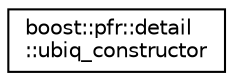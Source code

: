 digraph "Graphical Class Hierarchy"
{
  edge [fontname="Helvetica",fontsize="10",labelfontname="Helvetica",labelfontsize="10"];
  node [fontname="Helvetica",fontsize="10",shape=record];
  rankdir="LR";
  Node0 [label="boost::pfr::detail\l::ubiq_constructor",height=0.2,width=0.4,color="black", fillcolor="white", style="filled",URL="$structboost_1_1pfr_1_1detail_1_1ubiq__constructor.html"];
}
